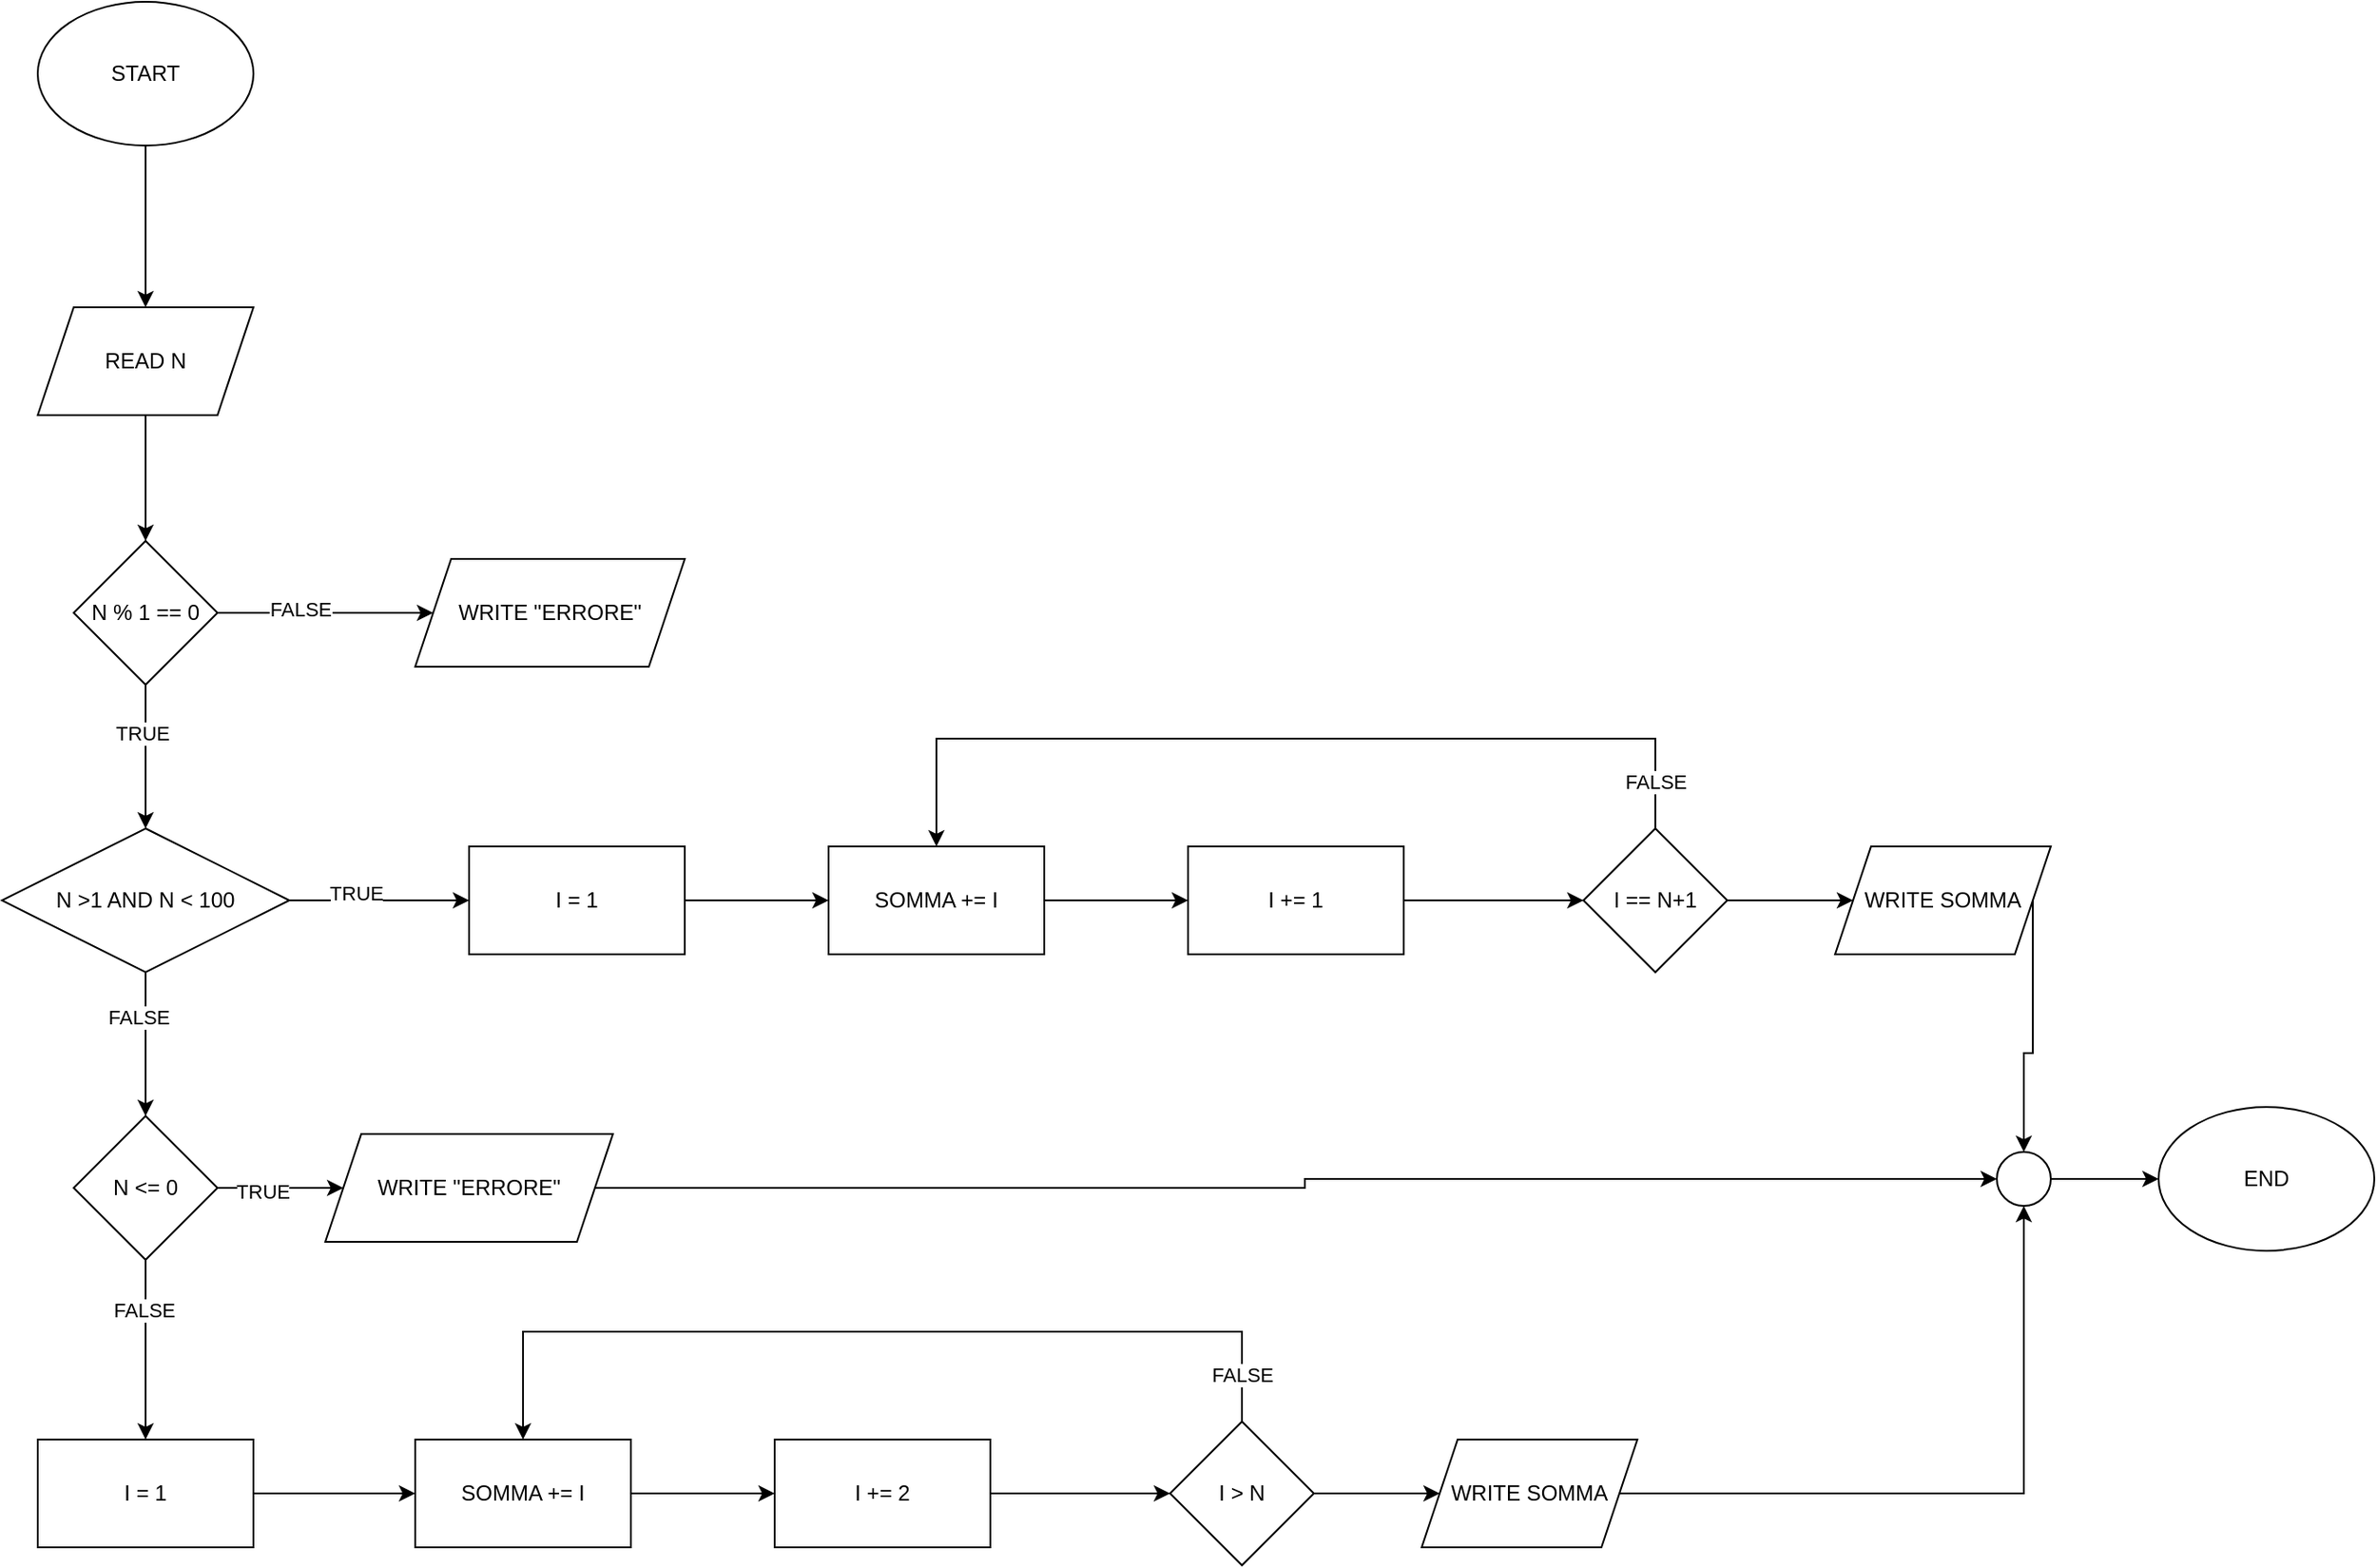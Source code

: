 <mxfile version="26.0.9">
  <diagram name="Pagina-1" id="r3Zdwkks7S9XhZAWuCTh">
    <mxGraphModel dx="1167" dy="580" grid="1" gridSize="10" guides="1" tooltips="1" connect="1" arrows="1" fold="1" page="1" pageScale="1" pageWidth="827" pageHeight="1169" math="0" shadow="0">
      <root>
        <mxCell id="0" />
        <mxCell id="1" parent="0" />
        <mxCell id="6O_bnOVgtkq32zisd5zL-3" value="" style="edgeStyle=orthogonalEdgeStyle;rounded=0;orthogonalLoop=1;jettySize=auto;html=1;" edge="1" parent="1" source="6O_bnOVgtkq32zisd5zL-1" target="6O_bnOVgtkq32zisd5zL-2">
          <mxGeometry relative="1" as="geometry" />
        </mxCell>
        <mxCell id="6O_bnOVgtkq32zisd5zL-1" value="START" style="ellipse;whiteSpace=wrap;html=1;" vertex="1" parent="1">
          <mxGeometry x="340" y="20" width="120" height="80" as="geometry" />
        </mxCell>
        <mxCell id="6O_bnOVgtkq32zisd5zL-5" value="" style="edgeStyle=orthogonalEdgeStyle;rounded=0;orthogonalLoop=1;jettySize=auto;html=1;" edge="1" parent="1" source="6O_bnOVgtkq32zisd5zL-2" target="6O_bnOVgtkq32zisd5zL-4">
          <mxGeometry relative="1" as="geometry" />
        </mxCell>
        <mxCell id="6O_bnOVgtkq32zisd5zL-2" value="READ N" style="shape=parallelogram;perimeter=parallelogramPerimeter;whiteSpace=wrap;html=1;fixedSize=1;" vertex="1" parent="1">
          <mxGeometry x="340" y="190" width="120" height="60" as="geometry" />
        </mxCell>
        <mxCell id="6O_bnOVgtkq32zisd5zL-7" value="" style="edgeStyle=orthogonalEdgeStyle;rounded=0;orthogonalLoop=1;jettySize=auto;html=1;" edge="1" parent="1" source="6O_bnOVgtkq32zisd5zL-4" target="6O_bnOVgtkq32zisd5zL-6">
          <mxGeometry relative="1" as="geometry" />
        </mxCell>
        <mxCell id="6O_bnOVgtkq32zisd5zL-8" value="FALSE" style="edgeLabel;html=1;align=center;verticalAlign=middle;resizable=0;points=[];" vertex="1" connectable="0" parent="6O_bnOVgtkq32zisd5zL-7">
          <mxGeometry x="-0.237" y="2" relative="1" as="geometry">
            <mxPoint as="offset" />
          </mxGeometry>
        </mxCell>
        <mxCell id="6O_bnOVgtkq32zisd5zL-10" value="" style="edgeStyle=orthogonalEdgeStyle;rounded=0;orthogonalLoop=1;jettySize=auto;html=1;" edge="1" parent="1" source="6O_bnOVgtkq32zisd5zL-4" target="6O_bnOVgtkq32zisd5zL-9">
          <mxGeometry relative="1" as="geometry" />
        </mxCell>
        <mxCell id="6O_bnOVgtkq32zisd5zL-13" value="TRUE" style="edgeLabel;html=1;align=center;verticalAlign=middle;resizable=0;points=[];" vertex="1" connectable="0" parent="6O_bnOVgtkq32zisd5zL-10">
          <mxGeometry x="-0.32" y="-2" relative="1" as="geometry">
            <mxPoint as="offset" />
          </mxGeometry>
        </mxCell>
        <mxCell id="6O_bnOVgtkq32zisd5zL-4" value="N % 1 == 0" style="rhombus;whiteSpace=wrap;html=1;" vertex="1" parent="1">
          <mxGeometry x="360" y="320" width="80" height="80" as="geometry" />
        </mxCell>
        <mxCell id="6O_bnOVgtkq32zisd5zL-6" value="WRITE &quot;ERRORE&quot;" style="shape=parallelogram;perimeter=parallelogramPerimeter;whiteSpace=wrap;html=1;fixedSize=1;" vertex="1" parent="1">
          <mxGeometry x="550" y="330" width="150" height="60" as="geometry" />
        </mxCell>
        <mxCell id="6O_bnOVgtkq32zisd5zL-12" value="" style="edgeStyle=orthogonalEdgeStyle;rounded=0;orthogonalLoop=1;jettySize=auto;html=1;" edge="1" parent="1" source="6O_bnOVgtkq32zisd5zL-9" target="6O_bnOVgtkq32zisd5zL-11">
          <mxGeometry relative="1" as="geometry" />
        </mxCell>
        <mxCell id="6O_bnOVgtkq32zisd5zL-25" value="TRUE" style="edgeLabel;html=1;align=center;verticalAlign=middle;resizable=0;points=[];" vertex="1" connectable="0" parent="6O_bnOVgtkq32zisd5zL-12">
          <mxGeometry x="-0.256" y="4" relative="1" as="geometry">
            <mxPoint as="offset" />
          </mxGeometry>
        </mxCell>
        <mxCell id="6O_bnOVgtkq32zisd5zL-23" value="" style="edgeStyle=orthogonalEdgeStyle;rounded=0;orthogonalLoop=1;jettySize=auto;html=1;" edge="1" parent="1" source="6O_bnOVgtkq32zisd5zL-9" target="6O_bnOVgtkq32zisd5zL-22">
          <mxGeometry relative="1" as="geometry" />
        </mxCell>
        <mxCell id="6O_bnOVgtkq32zisd5zL-24" value="FALSE" style="edgeLabel;html=1;align=center;verticalAlign=middle;resizable=0;points=[];" vertex="1" connectable="0" parent="6O_bnOVgtkq32zisd5zL-23">
          <mxGeometry x="-0.37" y="-4" relative="1" as="geometry">
            <mxPoint as="offset" />
          </mxGeometry>
        </mxCell>
        <mxCell id="6O_bnOVgtkq32zisd5zL-9" value="N &amp;gt;1 AND N &amp;lt; 100" style="rhombus;whiteSpace=wrap;html=1;" vertex="1" parent="1">
          <mxGeometry x="320" y="480" width="160" height="80" as="geometry" />
        </mxCell>
        <mxCell id="6O_bnOVgtkq32zisd5zL-15" value="" style="edgeStyle=orthogonalEdgeStyle;rounded=0;orthogonalLoop=1;jettySize=auto;html=1;" edge="1" parent="1" source="6O_bnOVgtkq32zisd5zL-11" target="6O_bnOVgtkq32zisd5zL-14">
          <mxGeometry relative="1" as="geometry" />
        </mxCell>
        <mxCell id="6O_bnOVgtkq32zisd5zL-11" value="I = 1" style="whiteSpace=wrap;html=1;" vertex="1" parent="1">
          <mxGeometry x="580" y="490" width="120" height="60" as="geometry" />
        </mxCell>
        <mxCell id="6O_bnOVgtkq32zisd5zL-17" value="" style="edgeStyle=orthogonalEdgeStyle;rounded=0;orthogonalLoop=1;jettySize=auto;html=1;" edge="1" parent="1" source="6O_bnOVgtkq32zisd5zL-14" target="6O_bnOVgtkq32zisd5zL-16">
          <mxGeometry relative="1" as="geometry" />
        </mxCell>
        <mxCell id="6O_bnOVgtkq32zisd5zL-14" value="SOMMA += I" style="whiteSpace=wrap;html=1;" vertex="1" parent="1">
          <mxGeometry x="780" y="490" width="120" height="60" as="geometry" />
        </mxCell>
        <mxCell id="6O_bnOVgtkq32zisd5zL-19" value="" style="edgeStyle=orthogonalEdgeStyle;rounded=0;orthogonalLoop=1;jettySize=auto;html=1;" edge="1" parent="1" source="6O_bnOVgtkq32zisd5zL-16" target="6O_bnOVgtkq32zisd5zL-18">
          <mxGeometry relative="1" as="geometry" />
        </mxCell>
        <mxCell id="6O_bnOVgtkq32zisd5zL-16" value="I += 1" style="whiteSpace=wrap;html=1;" vertex="1" parent="1">
          <mxGeometry x="980" y="490" width="120" height="60" as="geometry" />
        </mxCell>
        <mxCell id="6O_bnOVgtkq32zisd5zL-20" style="edgeStyle=orthogonalEdgeStyle;rounded=0;orthogonalLoop=1;jettySize=auto;html=1;exitX=0.5;exitY=0;exitDx=0;exitDy=0;entryX=0.5;entryY=0;entryDx=0;entryDy=0;" edge="1" parent="1" source="6O_bnOVgtkq32zisd5zL-18" target="6O_bnOVgtkq32zisd5zL-14">
          <mxGeometry relative="1" as="geometry">
            <Array as="points">
              <mxPoint x="1240" y="430" />
              <mxPoint x="840" y="430" />
            </Array>
          </mxGeometry>
        </mxCell>
        <mxCell id="6O_bnOVgtkq32zisd5zL-21" value="FALSE" style="edgeLabel;html=1;align=center;verticalAlign=middle;resizable=0;points=[];" vertex="1" connectable="0" parent="6O_bnOVgtkq32zisd5zL-20">
          <mxGeometry x="-0.897" relative="1" as="geometry">
            <mxPoint as="offset" />
          </mxGeometry>
        </mxCell>
        <mxCell id="6O_bnOVgtkq32zisd5zL-45" value="" style="edgeStyle=orthogonalEdgeStyle;rounded=0;orthogonalLoop=1;jettySize=auto;html=1;" edge="1" parent="1" source="6O_bnOVgtkq32zisd5zL-18" target="6O_bnOVgtkq32zisd5zL-44">
          <mxGeometry relative="1" as="geometry" />
        </mxCell>
        <mxCell id="6O_bnOVgtkq32zisd5zL-18" value="I == N+1" style="rhombus;whiteSpace=wrap;html=1;" vertex="1" parent="1">
          <mxGeometry x="1200" y="480" width="80" height="80" as="geometry" />
        </mxCell>
        <mxCell id="6O_bnOVgtkq32zisd5zL-27" value="" style="edgeStyle=orthogonalEdgeStyle;rounded=0;orthogonalLoop=1;jettySize=auto;html=1;" edge="1" parent="1" source="6O_bnOVgtkq32zisd5zL-22" target="6O_bnOVgtkq32zisd5zL-26">
          <mxGeometry relative="1" as="geometry" />
        </mxCell>
        <mxCell id="6O_bnOVgtkq32zisd5zL-28" value="TRUE" style="edgeLabel;html=1;align=center;verticalAlign=middle;resizable=0;points=[];" vertex="1" connectable="0" parent="6O_bnOVgtkq32zisd5zL-27">
          <mxGeometry x="-0.28" y="-2" relative="1" as="geometry">
            <mxPoint as="offset" />
          </mxGeometry>
        </mxCell>
        <mxCell id="6O_bnOVgtkq32zisd5zL-38" style="edgeStyle=orthogonalEdgeStyle;rounded=0;orthogonalLoop=1;jettySize=auto;html=1;exitX=0.5;exitY=1;exitDx=0;exitDy=0;entryX=0.5;entryY=0;entryDx=0;entryDy=0;" edge="1" parent="1" source="6O_bnOVgtkq32zisd5zL-22" target="6O_bnOVgtkq32zisd5zL-30">
          <mxGeometry relative="1" as="geometry" />
        </mxCell>
        <mxCell id="6O_bnOVgtkq32zisd5zL-39" value="FALSE" style="edgeLabel;html=1;align=center;verticalAlign=middle;resizable=0;points=[];" vertex="1" connectable="0" parent="6O_bnOVgtkq32zisd5zL-38">
          <mxGeometry x="-0.449" y="-1" relative="1" as="geometry">
            <mxPoint as="offset" />
          </mxGeometry>
        </mxCell>
        <mxCell id="6O_bnOVgtkq32zisd5zL-22" value="N &amp;lt;= 0" style="rhombus;whiteSpace=wrap;html=1;" vertex="1" parent="1">
          <mxGeometry x="360" y="640" width="80" height="80" as="geometry" />
        </mxCell>
        <mxCell id="6O_bnOVgtkq32zisd5zL-47" style="edgeStyle=orthogonalEdgeStyle;rounded=0;orthogonalLoop=1;jettySize=auto;html=1;exitX=1;exitY=0.5;exitDx=0;exitDy=0;entryX=0;entryY=0.5;entryDx=0;entryDy=0;" edge="1" parent="1" source="6O_bnOVgtkq32zisd5zL-26" target="6O_bnOVgtkq32zisd5zL-46">
          <mxGeometry relative="1" as="geometry" />
        </mxCell>
        <mxCell id="6O_bnOVgtkq32zisd5zL-26" value="WRITE &quot;ERRORE&quot;" style="shape=parallelogram;perimeter=parallelogramPerimeter;whiteSpace=wrap;html=1;fixedSize=1;" vertex="1" parent="1">
          <mxGeometry x="500" y="650" width="160" height="60" as="geometry" />
        </mxCell>
        <mxCell id="6O_bnOVgtkq32zisd5zL-29" value="" style="edgeStyle=orthogonalEdgeStyle;rounded=0;orthogonalLoop=1;jettySize=auto;html=1;" edge="1" parent="1" source="6O_bnOVgtkq32zisd5zL-30" target="6O_bnOVgtkq32zisd5zL-32">
          <mxGeometry relative="1" as="geometry" />
        </mxCell>
        <mxCell id="6O_bnOVgtkq32zisd5zL-30" value="I = 1" style="whiteSpace=wrap;html=1;" vertex="1" parent="1">
          <mxGeometry x="340" y="820" width="120" height="60" as="geometry" />
        </mxCell>
        <mxCell id="6O_bnOVgtkq32zisd5zL-31" value="" style="edgeStyle=orthogonalEdgeStyle;rounded=0;orthogonalLoop=1;jettySize=auto;html=1;" edge="1" parent="1" source="6O_bnOVgtkq32zisd5zL-32" target="6O_bnOVgtkq32zisd5zL-34">
          <mxGeometry relative="1" as="geometry" />
        </mxCell>
        <mxCell id="6O_bnOVgtkq32zisd5zL-32" value="SOMMA += I" style="whiteSpace=wrap;html=1;" vertex="1" parent="1">
          <mxGeometry x="550" y="820" width="120" height="60" as="geometry" />
        </mxCell>
        <mxCell id="6O_bnOVgtkq32zisd5zL-33" value="" style="edgeStyle=orthogonalEdgeStyle;rounded=0;orthogonalLoop=1;jettySize=auto;html=1;" edge="1" parent="1" source="6O_bnOVgtkq32zisd5zL-34" target="6O_bnOVgtkq32zisd5zL-37">
          <mxGeometry relative="1" as="geometry" />
        </mxCell>
        <mxCell id="6O_bnOVgtkq32zisd5zL-34" value="I += 2" style="whiteSpace=wrap;html=1;" vertex="1" parent="1">
          <mxGeometry x="750" y="820" width="120" height="60" as="geometry" />
        </mxCell>
        <mxCell id="6O_bnOVgtkq32zisd5zL-35" style="edgeStyle=orthogonalEdgeStyle;rounded=0;orthogonalLoop=1;jettySize=auto;html=1;exitX=0.5;exitY=0;exitDx=0;exitDy=0;entryX=0.5;entryY=0;entryDx=0;entryDy=0;" edge="1" parent="1" source="6O_bnOVgtkq32zisd5zL-37" target="6O_bnOVgtkq32zisd5zL-32">
          <mxGeometry relative="1" as="geometry">
            <Array as="points">
              <mxPoint x="1010" y="760" />
              <mxPoint x="610" y="760" />
            </Array>
          </mxGeometry>
        </mxCell>
        <mxCell id="6O_bnOVgtkq32zisd5zL-36" value="FALSE" style="edgeLabel;html=1;align=center;verticalAlign=middle;resizable=0;points=[];" vertex="1" connectable="0" parent="6O_bnOVgtkq32zisd5zL-35">
          <mxGeometry x="-0.897" relative="1" as="geometry">
            <mxPoint as="offset" />
          </mxGeometry>
        </mxCell>
        <mxCell id="6O_bnOVgtkq32zisd5zL-43" value="" style="edgeStyle=orthogonalEdgeStyle;rounded=0;orthogonalLoop=1;jettySize=auto;html=1;" edge="1" parent="1" source="6O_bnOVgtkq32zisd5zL-37" target="6O_bnOVgtkq32zisd5zL-42">
          <mxGeometry relative="1" as="geometry" />
        </mxCell>
        <mxCell id="6O_bnOVgtkq32zisd5zL-37" value="I &amp;gt; N" style="rhombus;whiteSpace=wrap;html=1;" vertex="1" parent="1">
          <mxGeometry x="970" y="810" width="80" height="80" as="geometry" />
        </mxCell>
        <mxCell id="6O_bnOVgtkq32zisd5zL-48" style="edgeStyle=orthogonalEdgeStyle;rounded=0;orthogonalLoop=1;jettySize=auto;html=1;exitX=1;exitY=0.5;exitDx=0;exitDy=0;entryX=0.5;entryY=1;entryDx=0;entryDy=0;" edge="1" parent="1" source="6O_bnOVgtkq32zisd5zL-42" target="6O_bnOVgtkq32zisd5zL-46">
          <mxGeometry relative="1" as="geometry" />
        </mxCell>
        <mxCell id="6O_bnOVgtkq32zisd5zL-42" value="WRITE SOMMA" style="shape=parallelogram;perimeter=parallelogramPerimeter;whiteSpace=wrap;html=1;fixedSize=1;" vertex="1" parent="1">
          <mxGeometry x="1110" y="820" width="120" height="60" as="geometry" />
        </mxCell>
        <mxCell id="6O_bnOVgtkq32zisd5zL-49" style="edgeStyle=orthogonalEdgeStyle;rounded=0;orthogonalLoop=1;jettySize=auto;html=1;exitX=1;exitY=0.5;exitDx=0;exitDy=0;entryX=0.5;entryY=0;entryDx=0;entryDy=0;" edge="1" parent="1" source="6O_bnOVgtkq32zisd5zL-44" target="6O_bnOVgtkq32zisd5zL-46">
          <mxGeometry relative="1" as="geometry" />
        </mxCell>
        <mxCell id="6O_bnOVgtkq32zisd5zL-44" value="WRITE SOMMA" style="shape=parallelogram;perimeter=parallelogramPerimeter;whiteSpace=wrap;html=1;fixedSize=1;" vertex="1" parent="1">
          <mxGeometry x="1340" y="490" width="120" height="60" as="geometry" />
        </mxCell>
        <mxCell id="6O_bnOVgtkq32zisd5zL-51" style="edgeStyle=orthogonalEdgeStyle;rounded=0;orthogonalLoop=1;jettySize=auto;html=1;exitX=1;exitY=0.5;exitDx=0;exitDy=0;entryX=0;entryY=0.5;entryDx=0;entryDy=0;" edge="1" parent="1" source="6O_bnOVgtkq32zisd5zL-46" target="6O_bnOVgtkq32zisd5zL-50">
          <mxGeometry relative="1" as="geometry" />
        </mxCell>
        <mxCell id="6O_bnOVgtkq32zisd5zL-46" value="" style="ellipse;whiteSpace=wrap;html=1;aspect=fixed;" vertex="1" parent="1">
          <mxGeometry x="1430" y="660" width="30" height="30" as="geometry" />
        </mxCell>
        <mxCell id="6O_bnOVgtkq32zisd5zL-50" value="END" style="ellipse;whiteSpace=wrap;html=1;" vertex="1" parent="1">
          <mxGeometry x="1520" y="635" width="120" height="80" as="geometry" />
        </mxCell>
      </root>
    </mxGraphModel>
  </diagram>
</mxfile>
